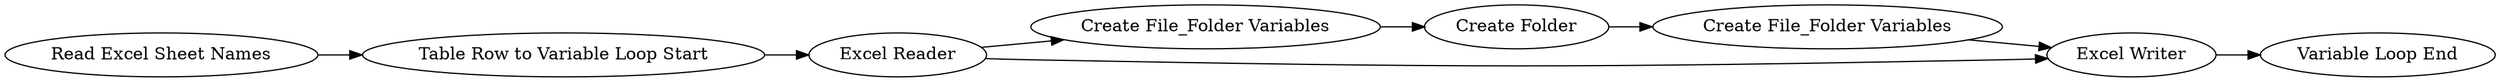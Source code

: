 digraph {
	1 [label="Excel Reader"]
	2 [label="Read Excel Sheet Names"]
	3 [label="Table Row to Variable Loop Start"]
	4 [label="Create Folder"]
	5 [label="Create File_Folder Variables"]
	6 [label="Create File_Folder Variables"]
	7 [label="Excel Writer"]
	8 [label="Variable Loop End"]
	1 -> 5
	1 -> 7
	2 -> 3
	3 -> 1
	4 -> 6
	5 -> 4
	6 -> 7
	7 -> 8
	rankdir=LR
}
